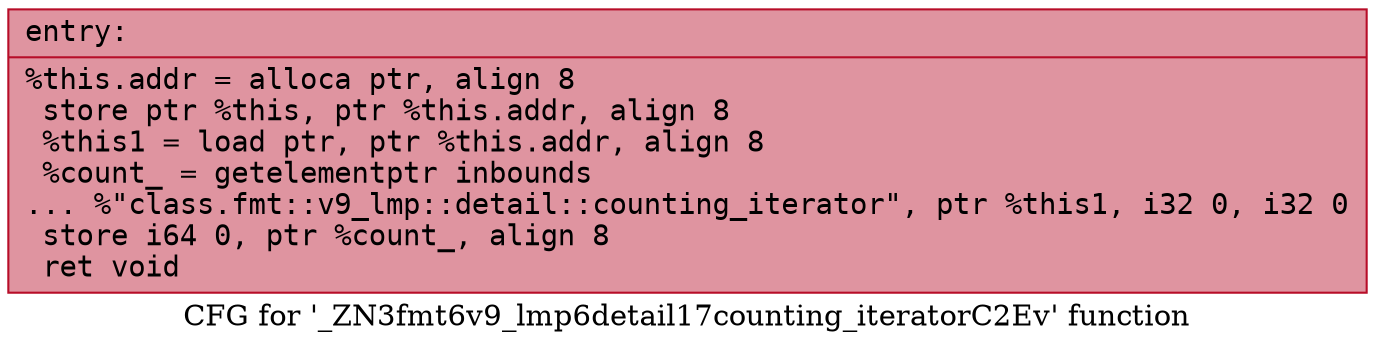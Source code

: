 digraph "CFG for '_ZN3fmt6v9_lmp6detail17counting_iteratorC2Ev' function" {
	label="CFG for '_ZN3fmt6v9_lmp6detail17counting_iteratorC2Ev' function";

	Node0x55fec36c2cb0 [shape=record,color="#b70d28ff", style=filled, fillcolor="#b70d2870" fontname="Courier",label="{entry:\l|  %this.addr = alloca ptr, align 8\l  store ptr %this, ptr %this.addr, align 8\l  %this1 = load ptr, ptr %this.addr, align 8\l  %count_ = getelementptr inbounds\l... %\"class.fmt::v9_lmp::detail::counting_iterator\", ptr %this1, i32 0, i32 0\l  store i64 0, ptr %count_, align 8\l  ret void\l}"];
}
